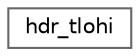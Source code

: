 digraph "Graphical Class Hierarchy"
{
 // LATEX_PDF_SIZE
  bgcolor="transparent";
  edge [fontname=Helvetica,fontsize=10,labelfontname=Helvetica,labelfontsize=10];
  node [fontname=Helvetica,fontsize=10,shape=box,height=0.2,width=0.4];
  rankdir="LR";
  Node0 [id="Node000000",label="hdr_tlohi",height=0.2,width=0.4,color="grey40", fillcolor="white", style="filled",URL="$structhdr__tlohi.html",tooltip="Struct that defines the header of T-LOHI in the packets."];
}
